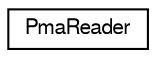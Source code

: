 digraph "Graphical Class Hierarchy"
{
  edge [fontname="FreeSans",fontsize="10",labelfontname="FreeSans",labelfontsize="10"];
  node [fontname="FreeSans",fontsize="10",shape=record];
  rankdir="LR";
  Node0 [label="PmaReader",height=0.2,width=0.4,color="black", fillcolor="white", style="filled",URL="$structPmaReader.html"];
}

